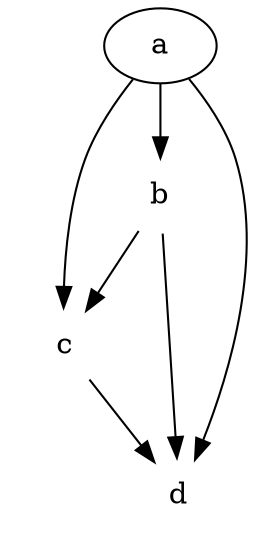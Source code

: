 digraph library_deps {

subgraph s1 {
   node[style=filled,color=white];
   color=lightgrey;
   b -> c -> d;
   b->d;
   label = "Graphing Libraries"
}


a->b;
a->c;
a->d;


}